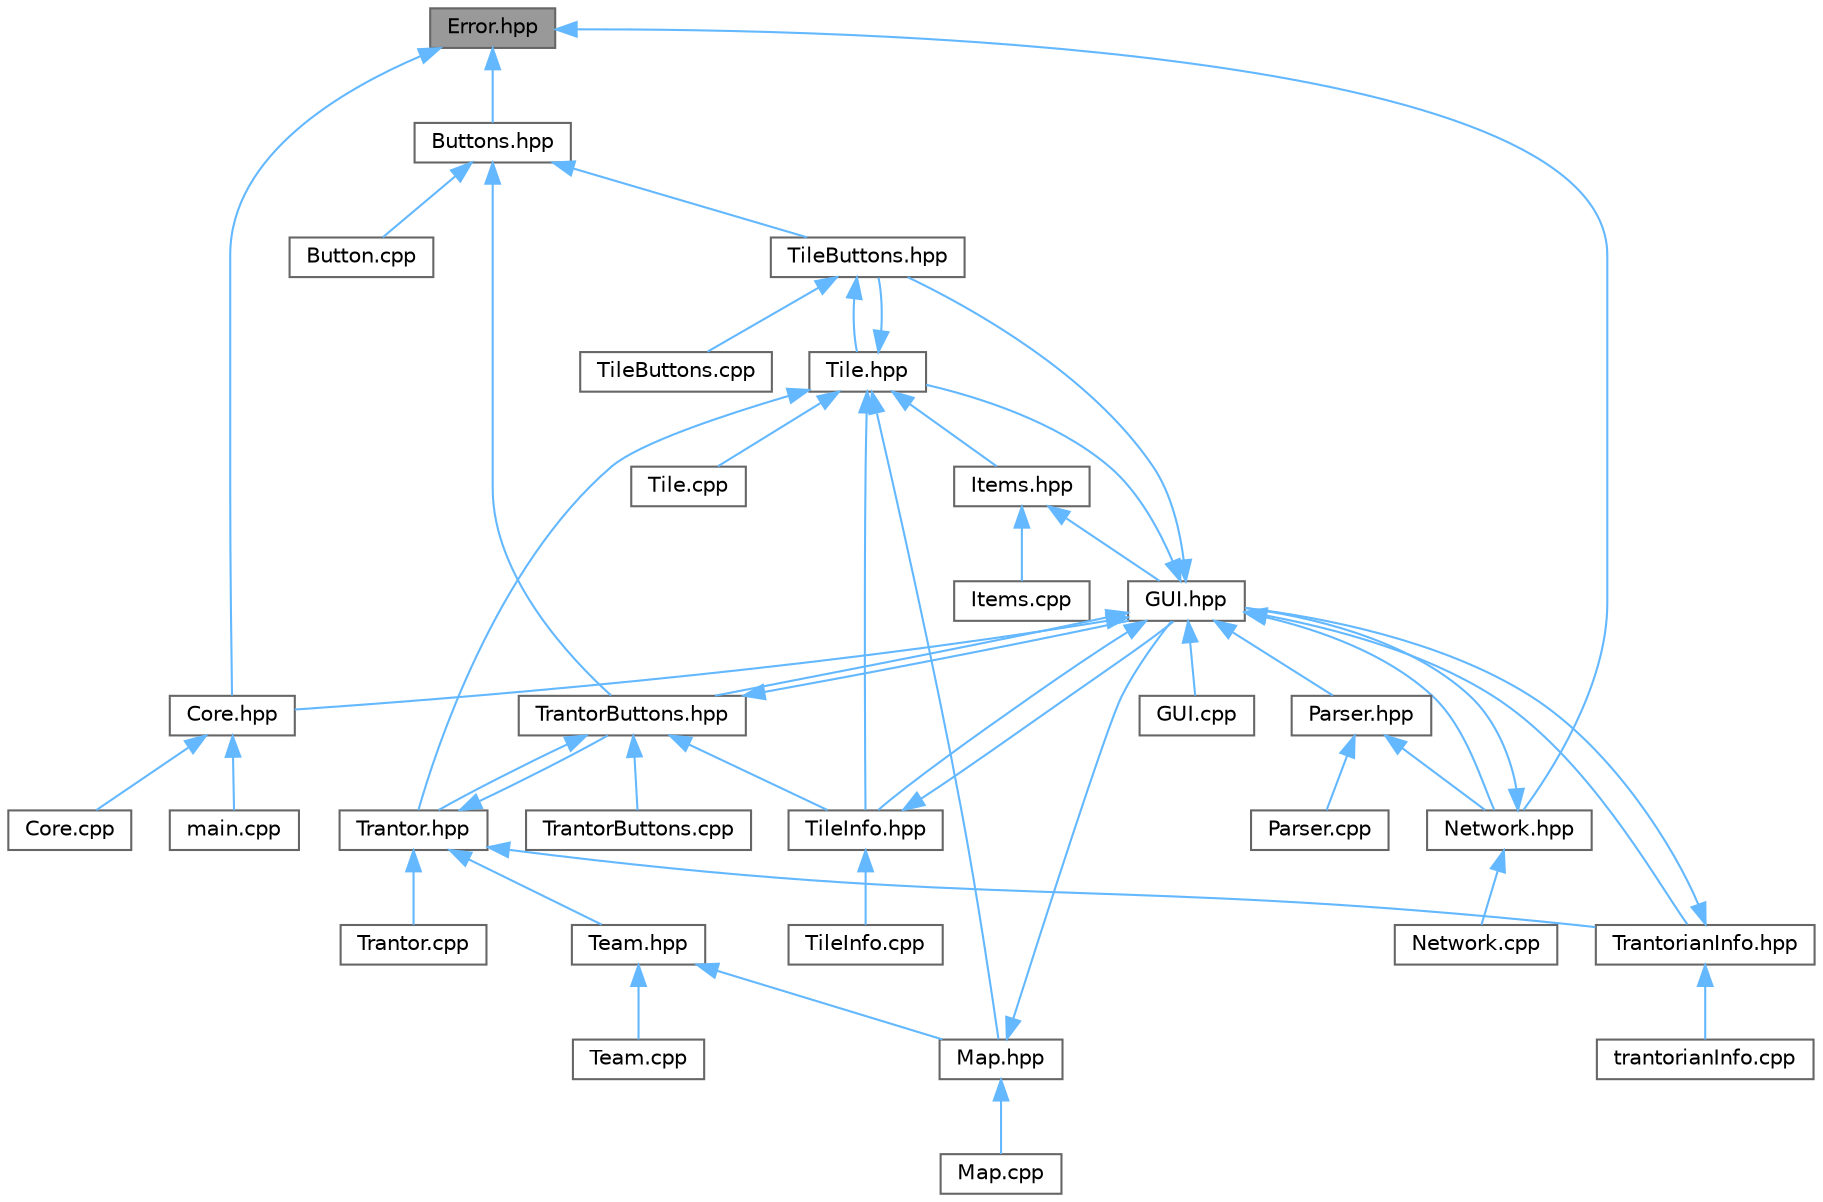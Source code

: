 digraph "Error.hpp"
{
 // LATEX_PDF_SIZE
  bgcolor="transparent";
  edge [fontname=Helvetica,fontsize=10,labelfontname=Helvetica,labelfontsize=10];
  node [fontname=Helvetica,fontsize=10,shape=box,height=0.2,width=0.4];
  Node1 [label="Error.hpp",height=0.2,width=0.4,color="gray40", fillcolor="grey60", style="filled", fontcolor="black",tooltip=" "];
  Node1 -> Node2 [dir="back",color="steelblue1",style="solid"];
  Node2 [label="Buttons.hpp",height=0.2,width=0.4,color="grey40", fillcolor="white", style="filled",URL="$Buttons_8hpp.html",tooltip=" "];
  Node2 -> Node3 [dir="back",color="steelblue1",style="solid"];
  Node3 [label="Button.cpp",height=0.2,width=0.4,color="grey40", fillcolor="white", style="filled",URL="$Button_8cpp.html",tooltip=" "];
  Node2 -> Node4 [dir="back",color="steelblue1",style="solid"];
  Node4 [label="TileButtons.hpp",height=0.2,width=0.4,color="grey40", fillcolor="white", style="filled",URL="$TileButtons_8hpp.html",tooltip=" "];
  Node4 -> Node5 [dir="back",color="steelblue1",style="solid"];
  Node5 [label="Tile.hpp",height=0.2,width=0.4,color="grey40", fillcolor="white", style="filled",URL="$Tile_8hpp.html",tooltip=" "];
  Node5 -> Node6 [dir="back",color="steelblue1",style="solid"];
  Node6 [label="Items.hpp",height=0.2,width=0.4,color="grey40", fillcolor="white", style="filled",URL="$Items_8hpp.html",tooltip=" "];
  Node6 -> Node7 [dir="back",color="steelblue1",style="solid"];
  Node7 [label="GUI.hpp",height=0.2,width=0.4,color="grey40", fillcolor="white", style="filled",URL="$GUI_8hpp.html",tooltip=" "];
  Node7 -> Node8 [dir="back",color="steelblue1",style="solid"];
  Node8 [label="Core.hpp",height=0.2,width=0.4,color="grey40", fillcolor="white", style="filled",URL="$Core_8hpp.html",tooltip=" "];
  Node8 -> Node9 [dir="back",color="steelblue1",style="solid"];
  Node9 [label="Core.cpp",height=0.2,width=0.4,color="grey40", fillcolor="white", style="filled",URL="$Core_8cpp.html",tooltip=" "];
  Node8 -> Node10 [dir="back",color="steelblue1",style="solid"];
  Node10 [label="main.cpp",height=0.2,width=0.4,color="grey40", fillcolor="white", style="filled",URL="$main_8cpp.html",tooltip=" "];
  Node7 -> Node11 [dir="back",color="steelblue1",style="solid"];
  Node11 [label="GUI.cpp",height=0.2,width=0.4,color="grey40", fillcolor="white", style="filled",URL="$GUI_8cpp.html",tooltip=" "];
  Node7 -> Node12 [dir="back",color="steelblue1",style="solid"];
  Node12 [label="Network.hpp",height=0.2,width=0.4,color="grey40", fillcolor="white", style="filled",URL="$Network_8hpp.html",tooltip=" "];
  Node12 -> Node7 [dir="back",color="steelblue1",style="solid"];
  Node12 -> Node13 [dir="back",color="steelblue1",style="solid"];
  Node13 [label="Network.cpp",height=0.2,width=0.4,color="grey40", fillcolor="white", style="filled",URL="$Network_8cpp.html",tooltip=" "];
  Node7 -> Node14 [dir="back",color="steelblue1",style="solid"];
  Node14 [label="Parser.hpp",height=0.2,width=0.4,color="grey40", fillcolor="white", style="filled",URL="$Parser_8hpp.html",tooltip=" "];
  Node14 -> Node12 [dir="back",color="steelblue1",style="solid"];
  Node14 -> Node15 [dir="back",color="steelblue1",style="solid"];
  Node15 [label="Parser.cpp",height=0.2,width=0.4,color="grey40", fillcolor="white", style="filled",URL="$Parser_8cpp.html",tooltip=" "];
  Node7 -> Node5 [dir="back",color="steelblue1",style="solid"];
  Node7 -> Node4 [dir="back",color="steelblue1",style="solid"];
  Node7 -> Node16 [dir="back",color="steelblue1",style="solid"];
  Node16 [label="TileInfo.hpp",height=0.2,width=0.4,color="grey40", fillcolor="white", style="filled",URL="$TileInfo_8hpp.html",tooltip=" "];
  Node16 -> Node7 [dir="back",color="steelblue1",style="solid"];
  Node16 -> Node17 [dir="back",color="steelblue1",style="solid"];
  Node17 [label="TileInfo.cpp",height=0.2,width=0.4,color="grey40", fillcolor="white", style="filled",URL="$TileInfo_8cpp.html",tooltip=" "];
  Node7 -> Node18 [dir="back",color="steelblue1",style="solid"];
  Node18 [label="TrantorButtons.hpp",height=0.2,width=0.4,color="grey40", fillcolor="white", style="filled",URL="$TrantorButtons_8hpp.html",tooltip=" "];
  Node18 -> Node7 [dir="back",color="steelblue1",style="solid"];
  Node18 -> Node16 [dir="back",color="steelblue1",style="solid"];
  Node18 -> Node19 [dir="back",color="steelblue1",style="solid"];
  Node19 [label="Trantor.hpp",height=0.2,width=0.4,color="grey40", fillcolor="white", style="filled",URL="$Trantor_8hpp.html",tooltip=" "];
  Node19 -> Node20 [dir="back",color="steelblue1",style="solid"];
  Node20 [label="Team.hpp",height=0.2,width=0.4,color="grey40", fillcolor="white", style="filled",URL="$Team_8hpp.html",tooltip=" "];
  Node20 -> Node21 [dir="back",color="steelblue1",style="solid"];
  Node21 [label="Map.hpp",height=0.2,width=0.4,color="grey40", fillcolor="white", style="filled",URL="$Map_8hpp.html",tooltip=" "];
  Node21 -> Node7 [dir="back",color="steelblue1",style="solid"];
  Node21 -> Node22 [dir="back",color="steelblue1",style="solid"];
  Node22 [label="Map.cpp",height=0.2,width=0.4,color="grey40", fillcolor="white", style="filled",URL="$Map_8cpp.html",tooltip=" "];
  Node20 -> Node23 [dir="back",color="steelblue1",style="solid"];
  Node23 [label="Team.cpp",height=0.2,width=0.4,color="grey40", fillcolor="white", style="filled",URL="$Team_8cpp.html",tooltip=" "];
  Node19 -> Node24 [dir="back",color="steelblue1",style="solid"];
  Node24 [label="Trantor.cpp",height=0.2,width=0.4,color="grey40", fillcolor="white", style="filled",URL="$Trantor_8cpp.html",tooltip=" "];
  Node19 -> Node18 [dir="back",color="steelblue1",style="solid"];
  Node19 -> Node25 [dir="back",color="steelblue1",style="solid"];
  Node25 [label="TrantorianInfo.hpp",height=0.2,width=0.4,color="grey40", fillcolor="white", style="filled",URL="$TrantorianInfo_8hpp.html",tooltip=" "];
  Node25 -> Node7 [dir="back",color="steelblue1",style="solid"];
  Node25 -> Node26 [dir="back",color="steelblue1",style="solid"];
  Node26 [label="trantorianInfo.cpp",height=0.2,width=0.4,color="grey40", fillcolor="white", style="filled",URL="$trantorianInfo_8cpp.html",tooltip=" "];
  Node18 -> Node27 [dir="back",color="steelblue1",style="solid"];
  Node27 [label="TrantorButtons.cpp",height=0.2,width=0.4,color="grey40", fillcolor="white", style="filled",URL="$TrantorButtons_8cpp.html",tooltip=" "];
  Node7 -> Node25 [dir="back",color="steelblue1",style="solid"];
  Node6 -> Node28 [dir="back",color="steelblue1",style="solid"];
  Node28 [label="Items.cpp",height=0.2,width=0.4,color="grey40", fillcolor="white", style="filled",URL="$Items_8cpp.html",tooltip=" "];
  Node5 -> Node21 [dir="back",color="steelblue1",style="solid"];
  Node5 -> Node29 [dir="back",color="steelblue1",style="solid"];
  Node29 [label="Tile.cpp",height=0.2,width=0.4,color="grey40", fillcolor="white", style="filled",URL="$Tile_8cpp.html",tooltip=" "];
  Node5 -> Node4 [dir="back",color="steelblue1",style="solid"];
  Node5 -> Node16 [dir="back",color="steelblue1",style="solid"];
  Node5 -> Node19 [dir="back",color="steelblue1",style="solid"];
  Node4 -> Node30 [dir="back",color="steelblue1",style="solid"];
  Node30 [label="TileButtons.cpp",height=0.2,width=0.4,color="grey40", fillcolor="white", style="filled",URL="$TileButtons_8cpp.html",tooltip=" "];
  Node2 -> Node18 [dir="back",color="steelblue1",style="solid"];
  Node1 -> Node8 [dir="back",color="steelblue1",style="solid"];
  Node1 -> Node12 [dir="back",color="steelblue1",style="solid"];
}

